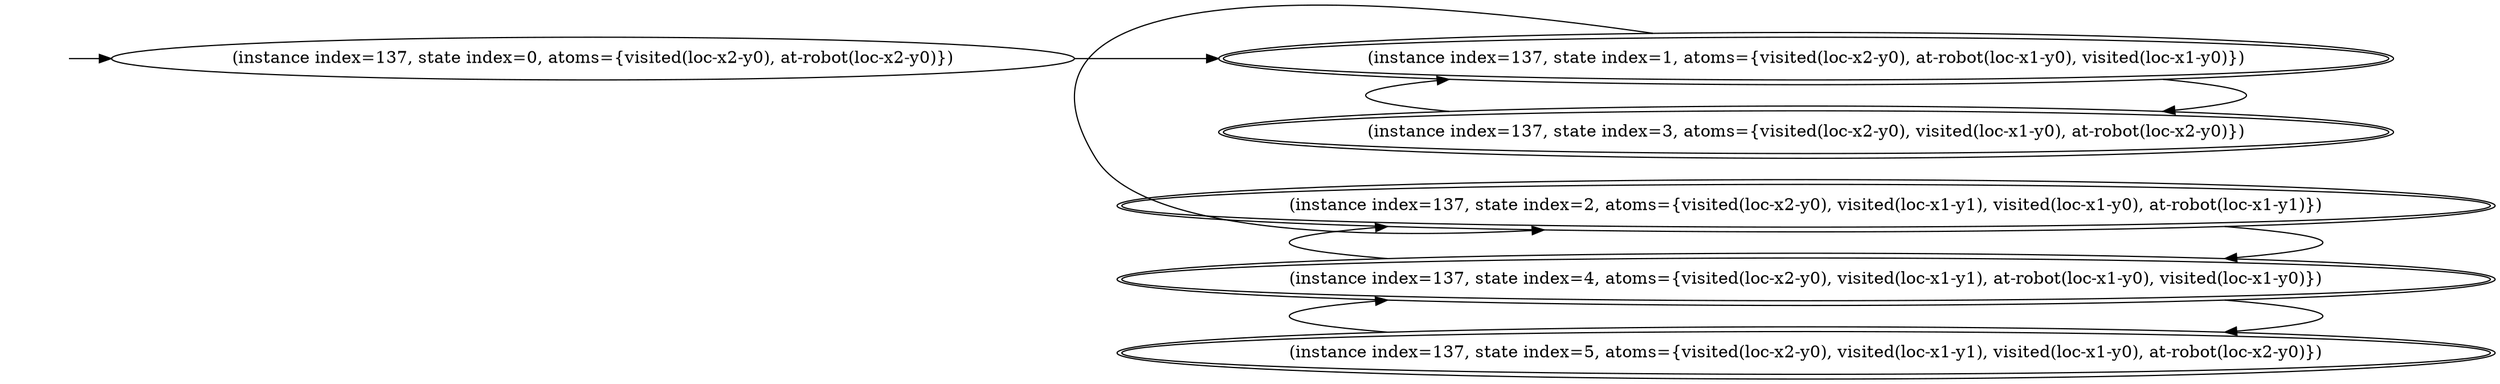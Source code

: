 digraph {
rankdir="LR"
s0[label="(instance index=137, state index=0, atoms={visited(loc-x2-y0), at-robot(loc-x2-y0)})"]
s1[peripheries=2,label="(instance index=137, state index=1, atoms={visited(loc-x2-y0), at-robot(loc-x1-y0), visited(loc-x1-y0)})"]
s2[peripheries=2,label="(instance index=137, state index=2, atoms={visited(loc-x2-y0), visited(loc-x1-y1), visited(loc-x1-y0), at-robot(loc-x1-y1)})"]
s3[peripheries=2,label="(instance index=137, state index=3, atoms={visited(loc-x2-y0), visited(loc-x1-y0), at-robot(loc-x2-y0)})"]
s4[peripheries=2,label="(instance index=137, state index=4, atoms={visited(loc-x2-y0), visited(loc-x1-y1), at-robot(loc-x1-y0), visited(loc-x1-y0)})"]
s5[peripheries=2,label="(instance index=137, state index=5, atoms={visited(loc-x2-y0), visited(loc-x1-y1), visited(loc-x1-y0), at-robot(loc-x2-y0)})"]
Dangling [ label = "", style = invis ]
{ rank = same; Dangling }
Dangling -> s0
{ rank = same; s0}
{ rank = same; s1,s2,s3,s4,s5}
{
s0->s1
}
{
s1->s3
s1->s2
s2->s4
s3->s1
s4->s5
s4->s2
s5->s4
}
}
